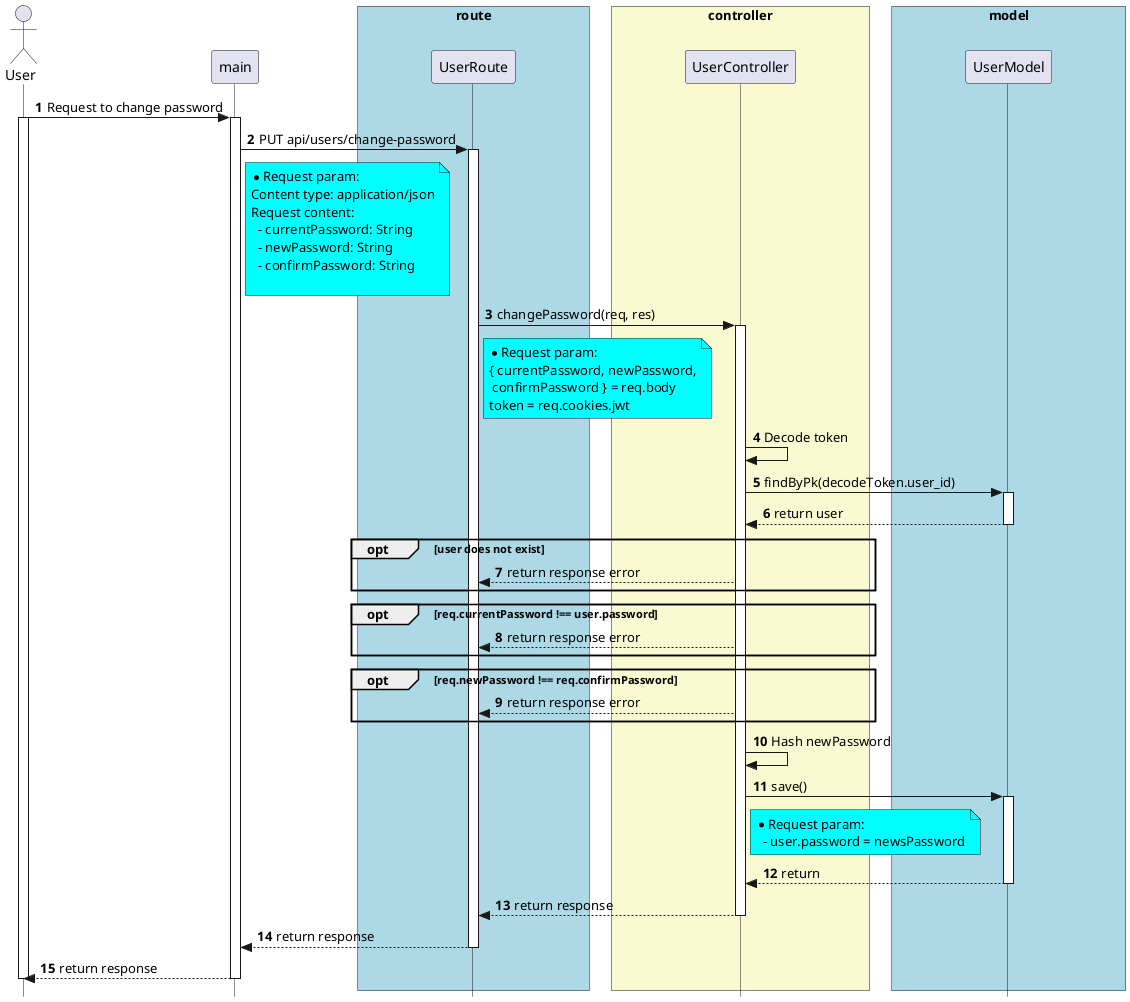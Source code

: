 '

@startuml


skinparam style strictuml

skinparam lifelineStrategy solid

skinparam ParticipantPadding 70

skinparam BoxPadding 10

autonumber

actor User as User


participant main as main


box "route" #lightBlue

participant UserRoute as UserRoute

end box


box "controller" #LightGoldenRodYellow
participant UserController as UserController

end box


box "model" #lightBlue
participant UserModel as UserModel

end box


User -> main: Request to change password
activate User
activate main

main -> UserRoute: PUT api/users/change-password
activate UserRoute

note right of main #Aqua
* Request param:
Content type: application/json
Request content:
  - currentPassword: String
  - newPassword: String
  - confirmPassword: String

end note

UserRoute -> UserController: changePassword(req, res)
activate UserController

note right of UserRoute #Aqua
* Request param:
{ currentPassword, newPassword,
 confirmPassword } = req.body
token = req.cookies.jwt
end note

UserController -> UserController: Decode token

UserController -> UserModel: findByPk(decodeToken.user_id)

activate  UserModel

UserModel --> UserController: return user

deactivate UserModel

opt user does not exist
  UserController --> UserRoute: return response error
end

opt req.currentPassword !== user.password
  UserController --> UserRoute: return response error
end

opt req.newPassword !== req.confirmPassword
  UserController --> UserRoute: return response error
end

UserController -> UserController: Hash newPassword

UserController -> UserModel: save()
activate UserModel
note right of UserController #Aqua
  * Request param: 
    - user.password = newsPassword
end note

UserModel --> UserController: return
deactivate UserModel
UserController --> UserRoute: return response

deactivate UserController

UserRoute --> main: return response

deactivate UserRoute

main --> User: return response

deactivate main
deactivate User




@enduml

